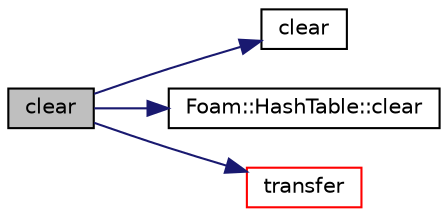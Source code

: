 digraph "clear"
{
  bgcolor="transparent";
  edge [fontname="Helvetica",fontsize="10",labelfontname="Helvetica",labelfontsize="10"];
  node [fontname="Helvetica",fontsize="10",shape=record];
  rankdir="LR";
  Node1 [label="clear",height=0.2,width=0.4,color="black", fillcolor="grey75", style="filled", fontcolor="black"];
  Node1 -> Node2 [color="midnightblue",fontsize="10",style="solid",fontname="Helvetica"];
  Node2 [label="clear",height=0.2,width=0.4,color="black",URL="$a03257.html#a0d972f1186e0939b42675a2df621c10e"];
  Node1 -> Node3 [color="midnightblue",fontsize="10",style="solid",fontname="Helvetica"];
  Node3 [label="Foam::HashTable::clear",height=0.2,width=0.4,color="black",URL="$a01001.html#ac8bb3912a3ce86b15842e79d0b421204",tooltip="Clear all entries from table. "];
  Node1 -> Node4 [color="midnightblue",fontsize="10",style="solid",fontname="Helvetica"];
  Node4 [label="transfer",height=0.2,width=0.4,color="red",URL="$a00533.html#a2c218731c654f46de96a741b806859cf",tooltip="Transfer the contents of the argument into this DictionaryBase. "];
}
